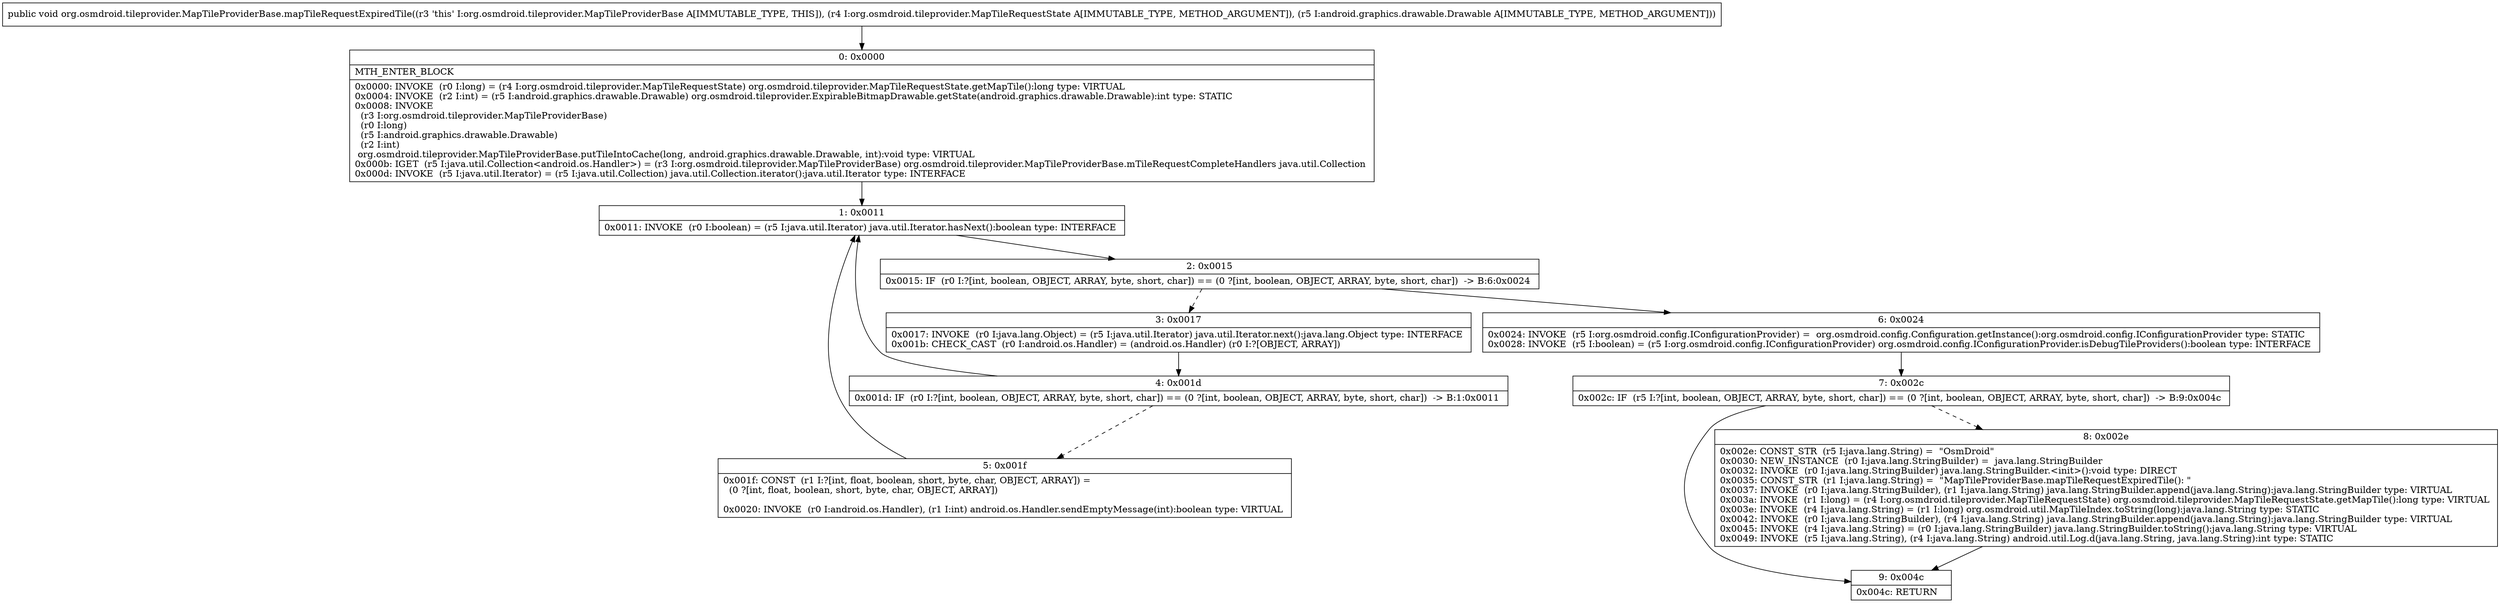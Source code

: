 digraph "CFG fororg.osmdroid.tileprovider.MapTileProviderBase.mapTileRequestExpiredTile(Lorg\/osmdroid\/tileprovider\/MapTileRequestState;Landroid\/graphics\/drawable\/Drawable;)V" {
Node_0 [shape=record,label="{0\:\ 0x0000|MTH_ENTER_BLOCK\l|0x0000: INVOKE  (r0 I:long) = (r4 I:org.osmdroid.tileprovider.MapTileRequestState) org.osmdroid.tileprovider.MapTileRequestState.getMapTile():long type: VIRTUAL \l0x0004: INVOKE  (r2 I:int) = (r5 I:android.graphics.drawable.Drawable) org.osmdroid.tileprovider.ExpirableBitmapDrawable.getState(android.graphics.drawable.Drawable):int type: STATIC \l0x0008: INVOKE  \l  (r3 I:org.osmdroid.tileprovider.MapTileProviderBase)\l  (r0 I:long)\l  (r5 I:android.graphics.drawable.Drawable)\l  (r2 I:int)\l org.osmdroid.tileprovider.MapTileProviderBase.putTileIntoCache(long, android.graphics.drawable.Drawable, int):void type: VIRTUAL \l0x000b: IGET  (r5 I:java.util.Collection\<android.os.Handler\>) = (r3 I:org.osmdroid.tileprovider.MapTileProviderBase) org.osmdroid.tileprovider.MapTileProviderBase.mTileRequestCompleteHandlers java.util.Collection \l0x000d: INVOKE  (r5 I:java.util.Iterator) = (r5 I:java.util.Collection) java.util.Collection.iterator():java.util.Iterator type: INTERFACE \l}"];
Node_1 [shape=record,label="{1\:\ 0x0011|0x0011: INVOKE  (r0 I:boolean) = (r5 I:java.util.Iterator) java.util.Iterator.hasNext():boolean type: INTERFACE \l}"];
Node_2 [shape=record,label="{2\:\ 0x0015|0x0015: IF  (r0 I:?[int, boolean, OBJECT, ARRAY, byte, short, char]) == (0 ?[int, boolean, OBJECT, ARRAY, byte, short, char])  \-\> B:6:0x0024 \l}"];
Node_3 [shape=record,label="{3\:\ 0x0017|0x0017: INVOKE  (r0 I:java.lang.Object) = (r5 I:java.util.Iterator) java.util.Iterator.next():java.lang.Object type: INTERFACE \l0x001b: CHECK_CAST  (r0 I:android.os.Handler) = (android.os.Handler) (r0 I:?[OBJECT, ARRAY]) \l}"];
Node_4 [shape=record,label="{4\:\ 0x001d|0x001d: IF  (r0 I:?[int, boolean, OBJECT, ARRAY, byte, short, char]) == (0 ?[int, boolean, OBJECT, ARRAY, byte, short, char])  \-\> B:1:0x0011 \l}"];
Node_5 [shape=record,label="{5\:\ 0x001f|0x001f: CONST  (r1 I:?[int, float, boolean, short, byte, char, OBJECT, ARRAY]) = \l  (0 ?[int, float, boolean, short, byte, char, OBJECT, ARRAY])\l \l0x0020: INVOKE  (r0 I:android.os.Handler), (r1 I:int) android.os.Handler.sendEmptyMessage(int):boolean type: VIRTUAL \l}"];
Node_6 [shape=record,label="{6\:\ 0x0024|0x0024: INVOKE  (r5 I:org.osmdroid.config.IConfigurationProvider) =  org.osmdroid.config.Configuration.getInstance():org.osmdroid.config.IConfigurationProvider type: STATIC \l0x0028: INVOKE  (r5 I:boolean) = (r5 I:org.osmdroid.config.IConfigurationProvider) org.osmdroid.config.IConfigurationProvider.isDebugTileProviders():boolean type: INTERFACE \l}"];
Node_7 [shape=record,label="{7\:\ 0x002c|0x002c: IF  (r5 I:?[int, boolean, OBJECT, ARRAY, byte, short, char]) == (0 ?[int, boolean, OBJECT, ARRAY, byte, short, char])  \-\> B:9:0x004c \l}"];
Node_8 [shape=record,label="{8\:\ 0x002e|0x002e: CONST_STR  (r5 I:java.lang.String) =  \"OsmDroid\" \l0x0030: NEW_INSTANCE  (r0 I:java.lang.StringBuilder) =  java.lang.StringBuilder \l0x0032: INVOKE  (r0 I:java.lang.StringBuilder) java.lang.StringBuilder.\<init\>():void type: DIRECT \l0x0035: CONST_STR  (r1 I:java.lang.String) =  \"MapTileProviderBase.mapTileRequestExpiredTile(): \" \l0x0037: INVOKE  (r0 I:java.lang.StringBuilder), (r1 I:java.lang.String) java.lang.StringBuilder.append(java.lang.String):java.lang.StringBuilder type: VIRTUAL \l0x003a: INVOKE  (r1 I:long) = (r4 I:org.osmdroid.tileprovider.MapTileRequestState) org.osmdroid.tileprovider.MapTileRequestState.getMapTile():long type: VIRTUAL \l0x003e: INVOKE  (r4 I:java.lang.String) = (r1 I:long) org.osmdroid.util.MapTileIndex.toString(long):java.lang.String type: STATIC \l0x0042: INVOKE  (r0 I:java.lang.StringBuilder), (r4 I:java.lang.String) java.lang.StringBuilder.append(java.lang.String):java.lang.StringBuilder type: VIRTUAL \l0x0045: INVOKE  (r4 I:java.lang.String) = (r0 I:java.lang.StringBuilder) java.lang.StringBuilder.toString():java.lang.String type: VIRTUAL \l0x0049: INVOKE  (r5 I:java.lang.String), (r4 I:java.lang.String) android.util.Log.d(java.lang.String, java.lang.String):int type: STATIC \l}"];
Node_9 [shape=record,label="{9\:\ 0x004c|0x004c: RETURN   \l}"];
MethodNode[shape=record,label="{public void org.osmdroid.tileprovider.MapTileProviderBase.mapTileRequestExpiredTile((r3 'this' I:org.osmdroid.tileprovider.MapTileProviderBase A[IMMUTABLE_TYPE, THIS]), (r4 I:org.osmdroid.tileprovider.MapTileRequestState A[IMMUTABLE_TYPE, METHOD_ARGUMENT]), (r5 I:android.graphics.drawable.Drawable A[IMMUTABLE_TYPE, METHOD_ARGUMENT])) }"];
MethodNode -> Node_0;
Node_0 -> Node_1;
Node_1 -> Node_2;
Node_2 -> Node_3[style=dashed];
Node_2 -> Node_6;
Node_3 -> Node_4;
Node_4 -> Node_1;
Node_4 -> Node_5[style=dashed];
Node_5 -> Node_1;
Node_6 -> Node_7;
Node_7 -> Node_8[style=dashed];
Node_7 -> Node_9;
Node_8 -> Node_9;
}

